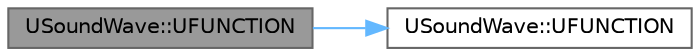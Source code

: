 digraph "USoundWave::UFUNCTION"
{
 // INTERACTIVE_SVG=YES
 // LATEX_PDF_SIZE
  bgcolor="transparent";
  edge [fontname=Helvetica,fontsize=10,labelfontname=Helvetica,labelfontsize=10];
  node [fontname=Helvetica,fontsize=10,shape=box,height=0.2,width=0.4];
  rankdir="LR";
  Node1 [id="Node000001",label="USoundWave::UFUNCTION",height=0.2,width=0.4,color="gray40", fillcolor="grey60", style="filled", fontcolor="black",tooltip="Filters for the cue points that are not loop regions and returns those as a new array."];
  Node1 -> Node2 [id="edge1_Node000001_Node000002",color="steelblue1",style="solid",tooltip=" "];
  Node2 [id="Node000002",label="USoundWave::UFUNCTION",height=0.2,width=0.4,color="grey40", fillcolor="white", style="filled",URL="$d9/db4/classUSoundWave.html#a1194db921d663661a35988abc9018a9b",tooltip="Returns the sound's asset compression type."];
}
